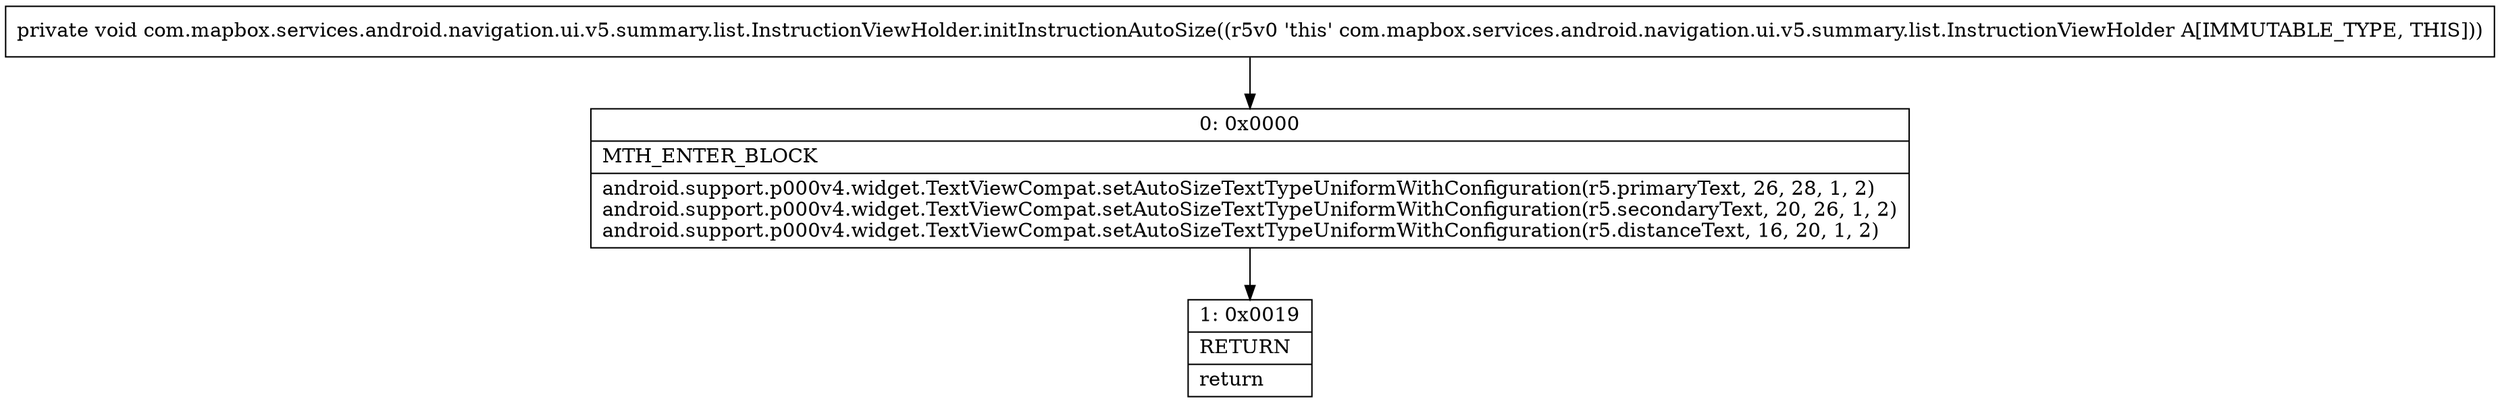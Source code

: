 digraph "CFG forcom.mapbox.services.android.navigation.ui.v5.summary.list.InstructionViewHolder.initInstructionAutoSize()V" {
Node_0 [shape=record,label="{0\:\ 0x0000|MTH_ENTER_BLOCK\l|android.support.p000v4.widget.TextViewCompat.setAutoSizeTextTypeUniformWithConfiguration(r5.primaryText, 26, 28, 1, 2)\landroid.support.p000v4.widget.TextViewCompat.setAutoSizeTextTypeUniformWithConfiguration(r5.secondaryText, 20, 26, 1, 2)\landroid.support.p000v4.widget.TextViewCompat.setAutoSizeTextTypeUniformWithConfiguration(r5.distanceText, 16, 20, 1, 2)\l}"];
Node_1 [shape=record,label="{1\:\ 0x0019|RETURN\l|return\l}"];
MethodNode[shape=record,label="{private void com.mapbox.services.android.navigation.ui.v5.summary.list.InstructionViewHolder.initInstructionAutoSize((r5v0 'this' com.mapbox.services.android.navigation.ui.v5.summary.list.InstructionViewHolder A[IMMUTABLE_TYPE, THIS])) }"];
MethodNode -> Node_0;
Node_0 -> Node_1;
}

